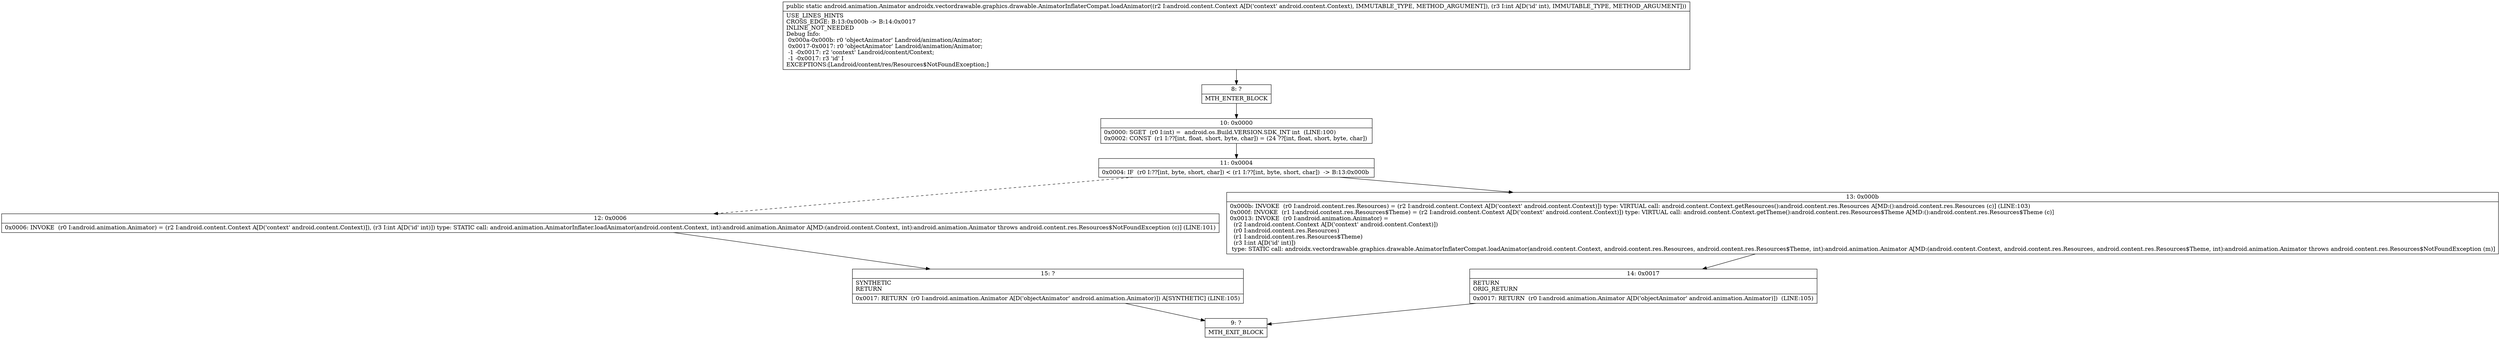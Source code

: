 digraph "CFG forandroidx.vectordrawable.graphics.drawable.AnimatorInflaterCompat.loadAnimator(Landroid\/content\/Context;I)Landroid\/animation\/Animator;" {
Node_8 [shape=record,label="{8\:\ ?|MTH_ENTER_BLOCK\l}"];
Node_10 [shape=record,label="{10\:\ 0x0000|0x0000: SGET  (r0 I:int) =  android.os.Build.VERSION.SDK_INT int  (LINE:100)\l0x0002: CONST  (r1 I:??[int, float, short, byte, char]) = (24 ??[int, float, short, byte, char]) \l}"];
Node_11 [shape=record,label="{11\:\ 0x0004|0x0004: IF  (r0 I:??[int, byte, short, char]) \< (r1 I:??[int, byte, short, char])  \-\> B:13:0x000b \l}"];
Node_12 [shape=record,label="{12\:\ 0x0006|0x0006: INVOKE  (r0 I:android.animation.Animator) = (r2 I:android.content.Context A[D('context' android.content.Context)]), (r3 I:int A[D('id' int)]) type: STATIC call: android.animation.AnimatorInflater.loadAnimator(android.content.Context, int):android.animation.Animator A[MD:(android.content.Context, int):android.animation.Animator throws android.content.res.Resources$NotFoundException (c)] (LINE:101)\l}"];
Node_15 [shape=record,label="{15\:\ ?|SYNTHETIC\lRETURN\l|0x0017: RETURN  (r0 I:android.animation.Animator A[D('objectAnimator' android.animation.Animator)]) A[SYNTHETIC] (LINE:105)\l}"];
Node_9 [shape=record,label="{9\:\ ?|MTH_EXIT_BLOCK\l}"];
Node_13 [shape=record,label="{13\:\ 0x000b|0x000b: INVOKE  (r0 I:android.content.res.Resources) = (r2 I:android.content.Context A[D('context' android.content.Context)]) type: VIRTUAL call: android.content.Context.getResources():android.content.res.Resources A[MD:():android.content.res.Resources (c)] (LINE:103)\l0x000f: INVOKE  (r1 I:android.content.res.Resources$Theme) = (r2 I:android.content.Context A[D('context' android.content.Context)]) type: VIRTUAL call: android.content.Context.getTheme():android.content.res.Resources$Theme A[MD:():android.content.res.Resources$Theme (c)]\l0x0013: INVOKE  (r0 I:android.animation.Animator) = \l  (r2 I:android.content.Context A[D('context' android.content.Context)])\l  (r0 I:android.content.res.Resources)\l  (r1 I:android.content.res.Resources$Theme)\l  (r3 I:int A[D('id' int)])\l type: STATIC call: androidx.vectordrawable.graphics.drawable.AnimatorInflaterCompat.loadAnimator(android.content.Context, android.content.res.Resources, android.content.res.Resources$Theme, int):android.animation.Animator A[MD:(android.content.Context, android.content.res.Resources, android.content.res.Resources$Theme, int):android.animation.Animator throws android.content.res.Resources$NotFoundException (m)]\l}"];
Node_14 [shape=record,label="{14\:\ 0x0017|RETURN\lORIG_RETURN\l|0x0017: RETURN  (r0 I:android.animation.Animator A[D('objectAnimator' android.animation.Animator)])  (LINE:105)\l}"];
MethodNode[shape=record,label="{public static android.animation.Animator androidx.vectordrawable.graphics.drawable.AnimatorInflaterCompat.loadAnimator((r2 I:android.content.Context A[D('context' android.content.Context), IMMUTABLE_TYPE, METHOD_ARGUMENT]), (r3 I:int A[D('id' int), IMMUTABLE_TYPE, METHOD_ARGUMENT]))  | USE_LINES_HINTS\lCROSS_EDGE: B:13:0x000b \-\> B:14:0x0017\lINLINE_NOT_NEEDED\lDebug Info:\l  0x000a\-0x000b: r0 'objectAnimator' Landroid\/animation\/Animator;\l  0x0017\-0x0017: r0 'objectAnimator' Landroid\/animation\/Animator;\l  \-1 \-0x0017: r2 'context' Landroid\/content\/Context;\l  \-1 \-0x0017: r3 'id' I\lEXCEPTIONS:[Landroid\/content\/res\/Resources$NotFoundException;]\l}"];
MethodNode -> Node_8;Node_8 -> Node_10;
Node_10 -> Node_11;
Node_11 -> Node_12[style=dashed];
Node_11 -> Node_13;
Node_12 -> Node_15;
Node_15 -> Node_9;
Node_13 -> Node_14;
Node_14 -> Node_9;
}

